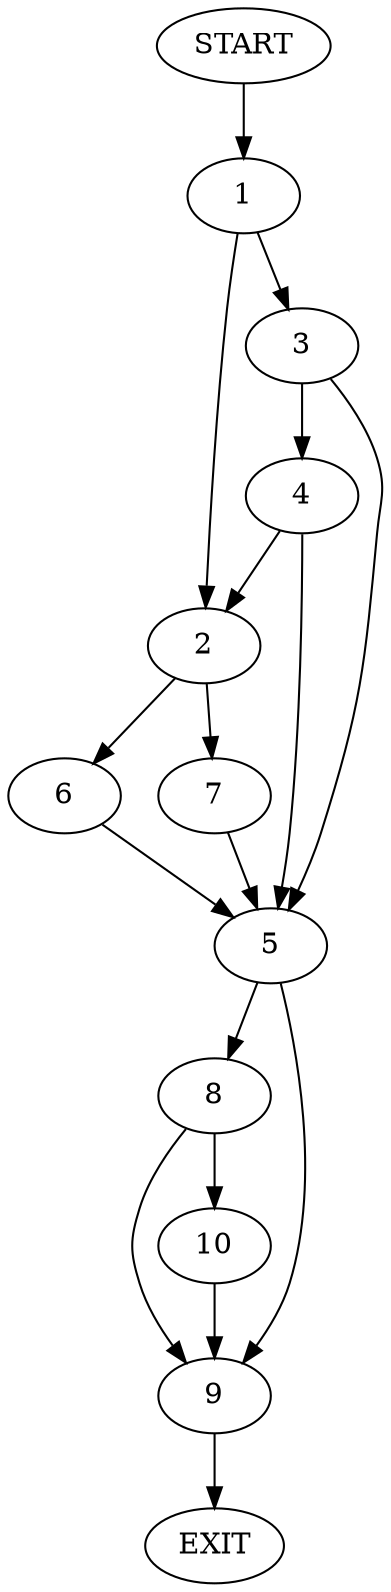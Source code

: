 digraph {
0 [label="START"]
11 [label="EXIT"]
0 -> 1
1 -> 2
1 -> 3
3 -> 4
3 -> 5
2 -> 6
2 -> 7
4 -> 2
4 -> 5
5 -> 8
5 -> 9
7 -> 5
6 -> 5
9 -> 11
8 -> 9
8 -> 10
10 -> 9
}
